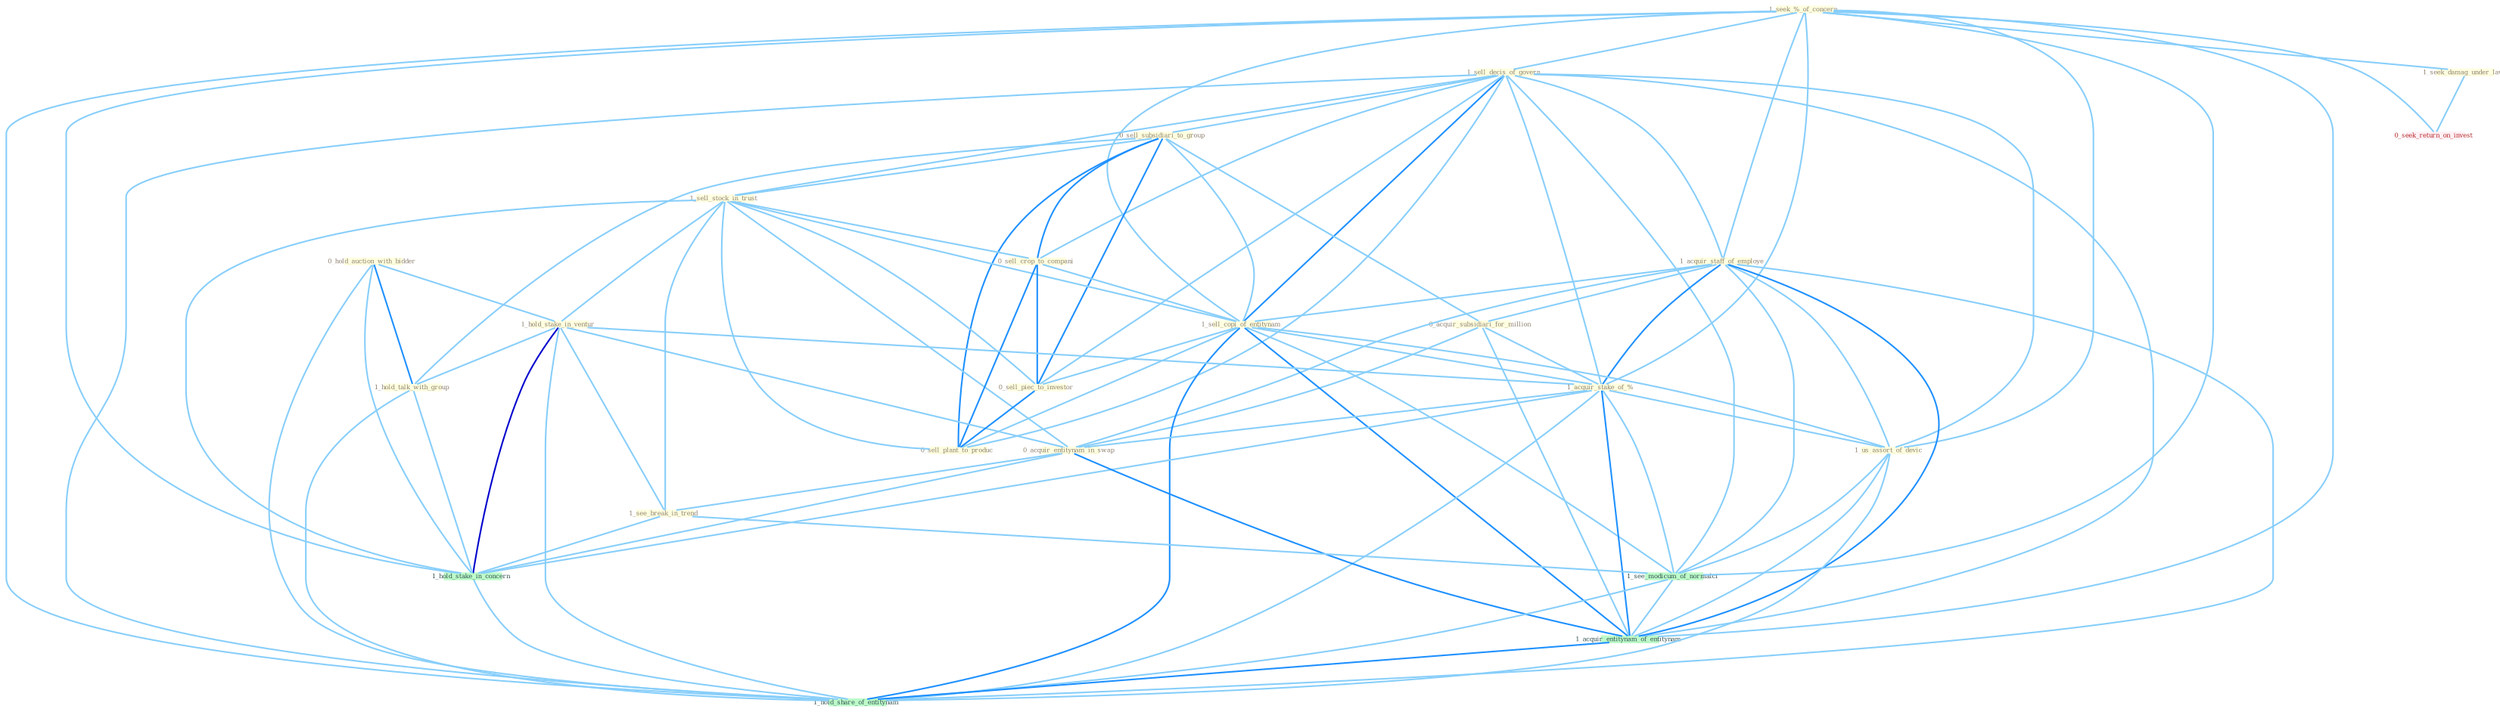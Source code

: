 Graph G{ 
    node
    [shape=polygon,style=filled,width=.5,height=.06,color="#BDFCC9",fixedsize=true,fontsize=4,
    fontcolor="#2f4f4f"];
    {node
    [color="#ffffe0", fontcolor="#8b7d6b"] "1_seek_%_of_concern " "1_sell_decis_of_govern " "0_sell_subsidiari_to_group " "1_acquir_staff_of_employe " "0_hold_auction_with_bidder " "0_acquir_subsidiari_for_million " "1_sell_stock_in_trust " "0_sell_crop_to_compani " "1_sell_copi_of_entitynam " "1_hold_stake_in_ventur " "1_acquir_stake_of_% " "1_hold_talk_with_group " "1_us_assort_of_devic " "0_sell_piec_to_investor " "1_seek_damag_under_law " "0_acquir_entitynam_in_swap " "0_sell_plant_to_produc " "1_see_break_in_trend "}
{node [color="#fff0f5", fontcolor="#b22222"] "0_seek_return_on_invest "}
edge [color="#B0E2FF"];

	"1_seek_%_of_concern " -- "1_sell_decis_of_govern " [w="1", color="#87cefa" ];
	"1_seek_%_of_concern " -- "1_acquir_staff_of_employe " [w="1", color="#87cefa" ];
	"1_seek_%_of_concern " -- "1_sell_copi_of_entitynam " [w="1", color="#87cefa" ];
	"1_seek_%_of_concern " -- "1_acquir_stake_of_% " [w="1", color="#87cefa" ];
	"1_seek_%_of_concern " -- "1_us_assort_of_devic " [w="1", color="#87cefa" ];
	"1_seek_%_of_concern " -- "1_seek_damag_under_law " [w="1", color="#87cefa" ];
	"1_seek_%_of_concern " -- "1_hold_stake_in_concern " [w="1", color="#87cefa" ];
	"1_seek_%_of_concern " -- "0_seek_return_on_invest " [w="1", color="#87cefa" ];
	"1_seek_%_of_concern " -- "1_see_modicum_of_normalci " [w="1", color="#87cefa" ];
	"1_seek_%_of_concern " -- "1_acquir_entitynam_of_entitynam " [w="1", color="#87cefa" ];
	"1_seek_%_of_concern " -- "1_hold_share_of_entitynam " [w="1", color="#87cefa" ];
	"1_sell_decis_of_govern " -- "0_sell_subsidiari_to_group " [w="1", color="#87cefa" ];
	"1_sell_decis_of_govern " -- "1_acquir_staff_of_employe " [w="1", color="#87cefa" ];
	"1_sell_decis_of_govern " -- "1_sell_stock_in_trust " [w="1", color="#87cefa" ];
	"1_sell_decis_of_govern " -- "0_sell_crop_to_compani " [w="1", color="#87cefa" ];
	"1_sell_decis_of_govern " -- "1_sell_copi_of_entitynam " [w="2", color="#1e90ff" , len=0.8];
	"1_sell_decis_of_govern " -- "1_acquir_stake_of_% " [w="1", color="#87cefa" ];
	"1_sell_decis_of_govern " -- "1_us_assort_of_devic " [w="1", color="#87cefa" ];
	"1_sell_decis_of_govern " -- "0_sell_piec_to_investor " [w="1", color="#87cefa" ];
	"1_sell_decis_of_govern " -- "0_sell_plant_to_produc " [w="1", color="#87cefa" ];
	"1_sell_decis_of_govern " -- "1_see_modicum_of_normalci " [w="1", color="#87cefa" ];
	"1_sell_decis_of_govern " -- "1_acquir_entitynam_of_entitynam " [w="1", color="#87cefa" ];
	"1_sell_decis_of_govern " -- "1_hold_share_of_entitynam " [w="1", color="#87cefa" ];
	"0_sell_subsidiari_to_group " -- "0_acquir_subsidiari_for_million " [w="1", color="#87cefa" ];
	"0_sell_subsidiari_to_group " -- "1_sell_stock_in_trust " [w="1", color="#87cefa" ];
	"0_sell_subsidiari_to_group " -- "0_sell_crop_to_compani " [w="2", color="#1e90ff" , len=0.8];
	"0_sell_subsidiari_to_group " -- "1_sell_copi_of_entitynam " [w="1", color="#87cefa" ];
	"0_sell_subsidiari_to_group " -- "1_hold_talk_with_group " [w="1", color="#87cefa" ];
	"0_sell_subsidiari_to_group " -- "0_sell_piec_to_investor " [w="2", color="#1e90ff" , len=0.8];
	"0_sell_subsidiari_to_group " -- "0_sell_plant_to_produc " [w="2", color="#1e90ff" , len=0.8];
	"1_acquir_staff_of_employe " -- "0_acquir_subsidiari_for_million " [w="1", color="#87cefa" ];
	"1_acquir_staff_of_employe " -- "1_sell_copi_of_entitynam " [w="1", color="#87cefa" ];
	"1_acquir_staff_of_employe " -- "1_acquir_stake_of_% " [w="2", color="#1e90ff" , len=0.8];
	"1_acquir_staff_of_employe " -- "1_us_assort_of_devic " [w="1", color="#87cefa" ];
	"1_acquir_staff_of_employe " -- "0_acquir_entitynam_in_swap " [w="1", color="#87cefa" ];
	"1_acquir_staff_of_employe " -- "1_see_modicum_of_normalci " [w="1", color="#87cefa" ];
	"1_acquir_staff_of_employe " -- "1_acquir_entitynam_of_entitynam " [w="2", color="#1e90ff" , len=0.8];
	"1_acquir_staff_of_employe " -- "1_hold_share_of_entitynam " [w="1", color="#87cefa" ];
	"0_hold_auction_with_bidder " -- "1_hold_stake_in_ventur " [w="1", color="#87cefa" ];
	"0_hold_auction_with_bidder " -- "1_hold_talk_with_group " [w="2", color="#1e90ff" , len=0.8];
	"0_hold_auction_with_bidder " -- "1_hold_stake_in_concern " [w="1", color="#87cefa" ];
	"0_hold_auction_with_bidder " -- "1_hold_share_of_entitynam " [w="1", color="#87cefa" ];
	"0_acquir_subsidiari_for_million " -- "1_acquir_stake_of_% " [w="1", color="#87cefa" ];
	"0_acquir_subsidiari_for_million " -- "0_acquir_entitynam_in_swap " [w="1", color="#87cefa" ];
	"0_acquir_subsidiari_for_million " -- "1_acquir_entitynam_of_entitynam " [w="1", color="#87cefa" ];
	"1_sell_stock_in_trust " -- "0_sell_crop_to_compani " [w="1", color="#87cefa" ];
	"1_sell_stock_in_trust " -- "1_sell_copi_of_entitynam " [w="1", color="#87cefa" ];
	"1_sell_stock_in_trust " -- "1_hold_stake_in_ventur " [w="1", color="#87cefa" ];
	"1_sell_stock_in_trust " -- "0_sell_piec_to_investor " [w="1", color="#87cefa" ];
	"1_sell_stock_in_trust " -- "0_acquir_entitynam_in_swap " [w="1", color="#87cefa" ];
	"1_sell_stock_in_trust " -- "0_sell_plant_to_produc " [w="1", color="#87cefa" ];
	"1_sell_stock_in_trust " -- "1_see_break_in_trend " [w="1", color="#87cefa" ];
	"1_sell_stock_in_trust " -- "1_hold_stake_in_concern " [w="1", color="#87cefa" ];
	"0_sell_crop_to_compani " -- "1_sell_copi_of_entitynam " [w="1", color="#87cefa" ];
	"0_sell_crop_to_compani " -- "0_sell_piec_to_investor " [w="2", color="#1e90ff" , len=0.8];
	"0_sell_crop_to_compani " -- "0_sell_plant_to_produc " [w="2", color="#1e90ff" , len=0.8];
	"1_sell_copi_of_entitynam " -- "1_acquir_stake_of_% " [w="1", color="#87cefa" ];
	"1_sell_copi_of_entitynam " -- "1_us_assort_of_devic " [w="1", color="#87cefa" ];
	"1_sell_copi_of_entitynam " -- "0_sell_piec_to_investor " [w="1", color="#87cefa" ];
	"1_sell_copi_of_entitynam " -- "0_sell_plant_to_produc " [w="1", color="#87cefa" ];
	"1_sell_copi_of_entitynam " -- "1_see_modicum_of_normalci " [w="1", color="#87cefa" ];
	"1_sell_copi_of_entitynam " -- "1_acquir_entitynam_of_entitynam " [w="2", color="#1e90ff" , len=0.8];
	"1_sell_copi_of_entitynam " -- "1_hold_share_of_entitynam " [w="2", color="#1e90ff" , len=0.8];
	"1_hold_stake_in_ventur " -- "1_acquir_stake_of_% " [w="1", color="#87cefa" ];
	"1_hold_stake_in_ventur " -- "1_hold_talk_with_group " [w="1", color="#87cefa" ];
	"1_hold_stake_in_ventur " -- "0_acquir_entitynam_in_swap " [w="1", color="#87cefa" ];
	"1_hold_stake_in_ventur " -- "1_see_break_in_trend " [w="1", color="#87cefa" ];
	"1_hold_stake_in_ventur " -- "1_hold_stake_in_concern " [w="3", color="#0000cd" , len=0.6];
	"1_hold_stake_in_ventur " -- "1_hold_share_of_entitynam " [w="1", color="#87cefa" ];
	"1_acquir_stake_of_% " -- "1_us_assort_of_devic " [w="1", color="#87cefa" ];
	"1_acquir_stake_of_% " -- "0_acquir_entitynam_in_swap " [w="1", color="#87cefa" ];
	"1_acquir_stake_of_% " -- "1_hold_stake_in_concern " [w="1", color="#87cefa" ];
	"1_acquir_stake_of_% " -- "1_see_modicum_of_normalci " [w="1", color="#87cefa" ];
	"1_acquir_stake_of_% " -- "1_acquir_entitynam_of_entitynam " [w="2", color="#1e90ff" , len=0.8];
	"1_acquir_stake_of_% " -- "1_hold_share_of_entitynam " [w="1", color="#87cefa" ];
	"1_hold_talk_with_group " -- "1_hold_stake_in_concern " [w="1", color="#87cefa" ];
	"1_hold_talk_with_group " -- "1_hold_share_of_entitynam " [w="1", color="#87cefa" ];
	"1_us_assort_of_devic " -- "1_see_modicum_of_normalci " [w="1", color="#87cefa" ];
	"1_us_assort_of_devic " -- "1_acquir_entitynam_of_entitynam " [w="1", color="#87cefa" ];
	"1_us_assort_of_devic " -- "1_hold_share_of_entitynam " [w="1", color="#87cefa" ];
	"0_sell_piec_to_investor " -- "0_sell_plant_to_produc " [w="2", color="#1e90ff" , len=0.8];
	"1_seek_damag_under_law " -- "0_seek_return_on_invest " [w="1", color="#87cefa" ];
	"0_acquir_entitynam_in_swap " -- "1_see_break_in_trend " [w="1", color="#87cefa" ];
	"0_acquir_entitynam_in_swap " -- "1_hold_stake_in_concern " [w="1", color="#87cefa" ];
	"0_acquir_entitynam_in_swap " -- "1_acquir_entitynam_of_entitynam " [w="2", color="#1e90ff" , len=0.8];
	"1_see_break_in_trend " -- "1_hold_stake_in_concern " [w="1", color="#87cefa" ];
	"1_see_break_in_trend " -- "1_see_modicum_of_normalci " [w="1", color="#87cefa" ];
	"1_hold_stake_in_concern " -- "1_hold_share_of_entitynam " [w="1", color="#87cefa" ];
	"1_see_modicum_of_normalci " -- "1_acquir_entitynam_of_entitynam " [w="1", color="#87cefa" ];
	"1_see_modicum_of_normalci " -- "1_hold_share_of_entitynam " [w="1", color="#87cefa" ];
	"1_acquir_entitynam_of_entitynam " -- "1_hold_share_of_entitynam " [w="2", color="#1e90ff" , len=0.8];
}